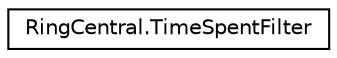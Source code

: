 digraph "Graphical Class Hierarchy"
{
 // LATEX_PDF_SIZE
  edge [fontname="Helvetica",fontsize="10",labelfontname="Helvetica",labelfontsize="10"];
  node [fontname="Helvetica",fontsize="10",shape=record];
  rankdir="LR";
  Node0 [label="RingCentral.TimeSpentFilter",height=0.2,width=0.4,color="black", fillcolor="white", style="filled",URL="$classRingCentral_1_1TimeSpentFilter.html",tooltip="Filtering of calls based on the time spent by specified mailbox(es) on call"];
}
